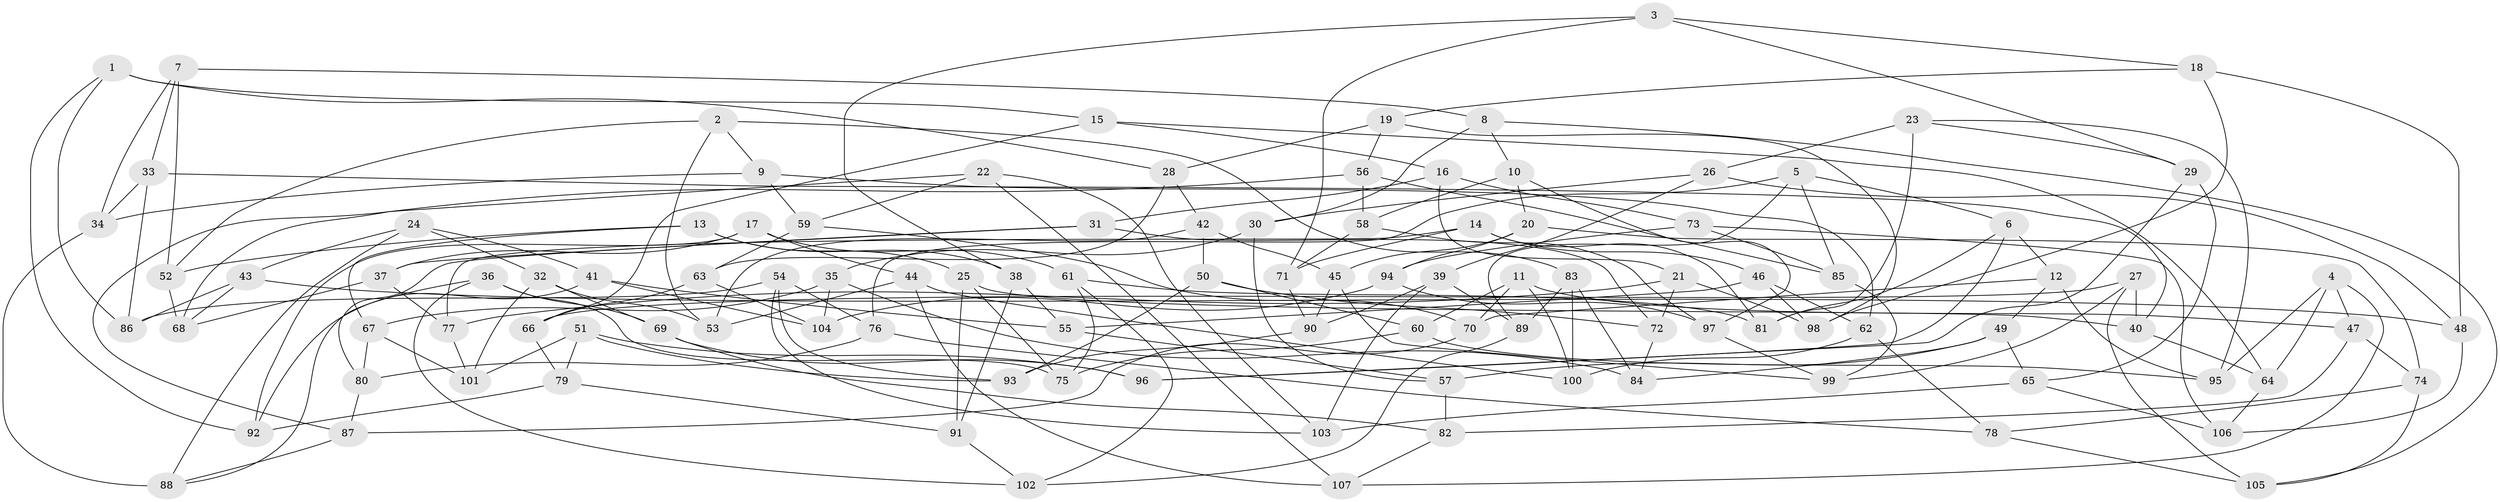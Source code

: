 // coarse degree distribution, {6: 0.5967741935483871, 4: 0.27419354838709675, 5: 0.12903225806451613}
// Generated by graph-tools (version 1.1) at 2025/52/02/27/25 19:52:29]
// undirected, 107 vertices, 214 edges
graph export_dot {
graph [start="1"]
  node [color=gray90,style=filled];
  1;
  2;
  3;
  4;
  5;
  6;
  7;
  8;
  9;
  10;
  11;
  12;
  13;
  14;
  15;
  16;
  17;
  18;
  19;
  20;
  21;
  22;
  23;
  24;
  25;
  26;
  27;
  28;
  29;
  30;
  31;
  32;
  33;
  34;
  35;
  36;
  37;
  38;
  39;
  40;
  41;
  42;
  43;
  44;
  45;
  46;
  47;
  48;
  49;
  50;
  51;
  52;
  53;
  54;
  55;
  56;
  57;
  58;
  59;
  60;
  61;
  62;
  63;
  64;
  65;
  66;
  67;
  68;
  69;
  70;
  71;
  72;
  73;
  74;
  75;
  76;
  77;
  78;
  79;
  80;
  81;
  82;
  83;
  84;
  85;
  86;
  87;
  88;
  89;
  90;
  91;
  92;
  93;
  94;
  95;
  96;
  97;
  98;
  99;
  100;
  101;
  102;
  103;
  104;
  105;
  106;
  107;
  1 -- 15;
  1 -- 28;
  1 -- 92;
  1 -- 86;
  2 -- 9;
  2 -- 53;
  2 -- 83;
  2 -- 52;
  3 -- 18;
  3 -- 29;
  3 -- 38;
  3 -- 71;
  4 -- 47;
  4 -- 95;
  4 -- 64;
  4 -- 107;
  5 -- 85;
  5 -- 6;
  5 -- 76;
  5 -- 89;
  6 -- 96;
  6 -- 12;
  6 -- 81;
  7 -- 8;
  7 -- 34;
  7 -- 33;
  7 -- 52;
  8 -- 10;
  8 -- 105;
  8 -- 30;
  9 -- 59;
  9 -- 34;
  9 -- 62;
  10 -- 58;
  10 -- 97;
  10 -- 20;
  11 -- 70;
  11 -- 60;
  11 -- 100;
  11 -- 47;
  12 -- 49;
  12 -- 95;
  12 -- 70;
  13 -- 52;
  13 -- 67;
  13 -- 25;
  13 -- 38;
  14 -- 81;
  14 -- 71;
  14 -- 46;
  14 -- 77;
  15 -- 66;
  15 -- 64;
  15 -- 16;
  16 -- 73;
  16 -- 31;
  16 -- 21;
  17 -- 61;
  17 -- 44;
  17 -- 37;
  17 -- 92;
  18 -- 19;
  18 -- 48;
  18 -- 98;
  19 -- 98;
  19 -- 56;
  19 -- 28;
  20 -- 74;
  20 -- 94;
  20 -- 45;
  21 -- 77;
  21 -- 98;
  21 -- 72;
  22 -- 107;
  22 -- 68;
  22 -- 103;
  22 -- 59;
  23 -- 81;
  23 -- 95;
  23 -- 29;
  23 -- 26;
  24 -- 32;
  24 -- 43;
  24 -- 41;
  24 -- 88;
  25 -- 75;
  25 -- 40;
  25 -- 91;
  26 -- 39;
  26 -- 30;
  26 -- 48;
  27 -- 66;
  27 -- 40;
  27 -- 105;
  27 -- 99;
  28 -- 42;
  28 -- 63;
  29 -- 96;
  29 -- 65;
  30 -- 35;
  30 -- 57;
  31 -- 80;
  31 -- 37;
  31 -- 72;
  32 -- 101;
  32 -- 69;
  32 -- 53;
  33 -- 86;
  33 -- 34;
  33 -- 40;
  34 -- 88;
  35 -- 104;
  35 -- 67;
  35 -- 84;
  36 -- 75;
  36 -- 69;
  36 -- 88;
  36 -- 102;
  37 -- 68;
  37 -- 77;
  38 -- 55;
  38 -- 91;
  39 -- 89;
  39 -- 90;
  39 -- 103;
  40 -- 64;
  41 -- 55;
  41 -- 104;
  41 -- 92;
  42 -- 45;
  42 -- 50;
  42 -- 53;
  43 -- 48;
  43 -- 68;
  43 -- 86;
  44 -- 107;
  44 -- 53;
  44 -- 100;
  45 -- 90;
  45 -- 99;
  46 -- 55;
  46 -- 98;
  46 -- 62;
  47 -- 74;
  47 -- 82;
  48 -- 106;
  49 -- 84;
  49 -- 65;
  49 -- 57;
  50 -- 93;
  50 -- 60;
  50 -- 72;
  51 -- 96;
  51 -- 101;
  51 -- 79;
  51 -- 93;
  52 -- 68;
  54 -- 76;
  54 -- 103;
  54 -- 93;
  54 -- 86;
  55 -- 57;
  56 -- 87;
  56 -- 58;
  56 -- 85;
  57 -- 82;
  58 -- 71;
  58 -- 97;
  59 -- 63;
  59 -- 70;
  60 -- 75;
  60 -- 95;
  61 -- 75;
  61 -- 81;
  61 -- 102;
  62 -- 100;
  62 -- 78;
  63 -- 104;
  63 -- 66;
  64 -- 106;
  65 -- 103;
  65 -- 106;
  66 -- 79;
  67 -- 80;
  67 -- 101;
  69 -- 82;
  69 -- 96;
  70 -- 87;
  71 -- 90;
  72 -- 84;
  73 -- 106;
  73 -- 85;
  73 -- 94;
  74 -- 78;
  74 -- 105;
  76 -- 80;
  76 -- 78;
  77 -- 101;
  78 -- 105;
  79 -- 91;
  79 -- 92;
  80 -- 87;
  82 -- 107;
  83 -- 89;
  83 -- 100;
  83 -- 84;
  85 -- 99;
  87 -- 88;
  89 -- 102;
  90 -- 93;
  91 -- 102;
  94 -- 97;
  94 -- 104;
  97 -- 99;
}
